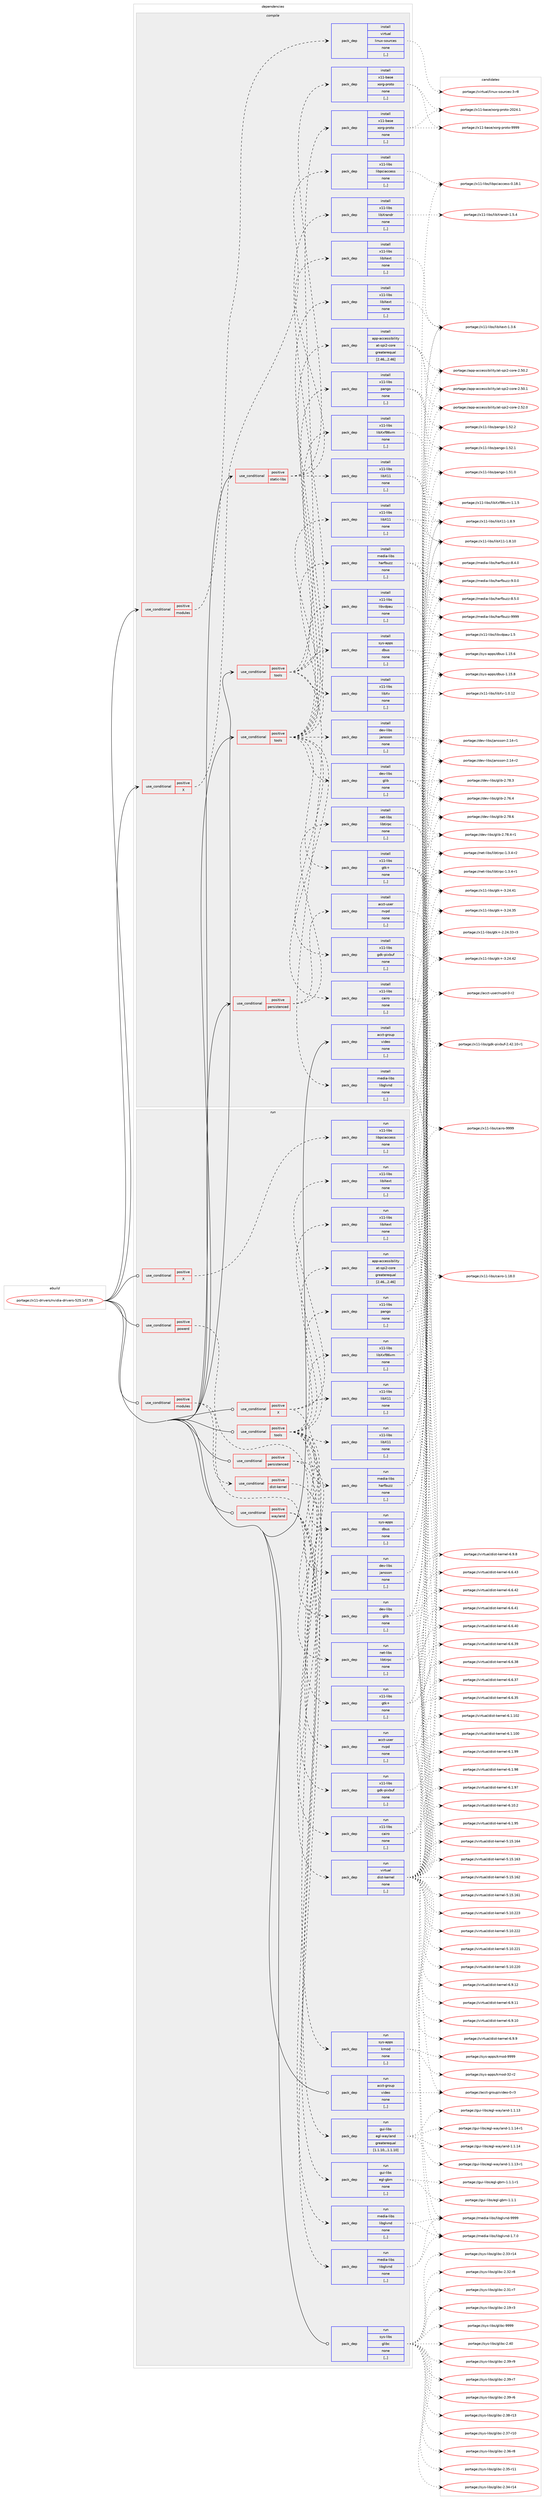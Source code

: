 digraph prolog {

# *************
# Graph options
# *************

newrank=true;
concentrate=true;
compound=true;
graph [rankdir=LR,fontname=Helvetica,fontsize=10,ranksep=1.5];#, ranksep=2.5, nodesep=0.2];
edge  [arrowhead=vee];
node  [fontname=Helvetica,fontsize=10];

# **********
# The ebuild
# **********

subgraph cluster_leftcol {
color=gray;
label=<<i>ebuild</i>>;
id [label="portage://x11-drivers/nvidia-drivers-525.147.05", color=red, width=4, href="../x11-drivers/nvidia-drivers-525.147.05.svg"];
}

# ****************
# The dependencies
# ****************

subgraph cluster_midcol {
color=gray;
label=<<i>dependencies</i>>;
subgraph cluster_compile {
fillcolor="#eeeeee";
style=filled;
label=<<i>compile</i>>;
subgraph cond121540 {
dependency456736 [label=<<TABLE BORDER="0" CELLBORDER="1" CELLSPACING="0" CELLPADDING="4"><TR><TD ROWSPAN="3" CELLPADDING="10">use_conditional</TD></TR><TR><TD>positive</TD></TR><TR><TD>X</TD></TR></TABLE>>, shape=none, color=red];
subgraph pack331814 {
dependency456737 [label=<<TABLE BORDER="0" CELLBORDER="1" CELLSPACING="0" CELLPADDING="4" WIDTH="220"><TR><TD ROWSPAN="6" CELLPADDING="30">pack_dep</TD></TR><TR><TD WIDTH="110">install</TD></TR><TR><TD>x11-libs</TD></TR><TR><TD>libpciaccess</TD></TR><TR><TD>none</TD></TR><TR><TD>[,,]</TD></TR></TABLE>>, shape=none, color=blue];
}
dependency456736:e -> dependency456737:w [weight=20,style="dashed",arrowhead="vee"];
}
id:e -> dependency456736:w [weight=20,style="solid",arrowhead="vee"];
subgraph cond121541 {
dependency456738 [label=<<TABLE BORDER="0" CELLBORDER="1" CELLSPACING="0" CELLPADDING="4"><TR><TD ROWSPAN="3" CELLPADDING="10">use_conditional</TD></TR><TR><TD>positive</TD></TR><TR><TD>modules</TD></TR></TABLE>>, shape=none, color=red];
subgraph pack331815 {
dependency456739 [label=<<TABLE BORDER="0" CELLBORDER="1" CELLSPACING="0" CELLPADDING="4" WIDTH="220"><TR><TD ROWSPAN="6" CELLPADDING="30">pack_dep</TD></TR><TR><TD WIDTH="110">install</TD></TR><TR><TD>virtual</TD></TR><TR><TD>linux-sources</TD></TR><TR><TD>none</TD></TR><TR><TD>[,,]</TD></TR></TABLE>>, shape=none, color=blue];
}
dependency456738:e -> dependency456739:w [weight=20,style="dashed",arrowhead="vee"];
}
id:e -> dependency456738:w [weight=20,style="solid",arrowhead="vee"];
subgraph cond121542 {
dependency456740 [label=<<TABLE BORDER="0" CELLBORDER="1" CELLSPACING="0" CELLPADDING="4"><TR><TD ROWSPAN="3" CELLPADDING="10">use_conditional</TD></TR><TR><TD>positive</TD></TR><TR><TD>persistenced</TD></TR></TABLE>>, shape=none, color=red];
subgraph pack331816 {
dependency456741 [label=<<TABLE BORDER="0" CELLBORDER="1" CELLSPACING="0" CELLPADDING="4" WIDTH="220"><TR><TD ROWSPAN="6" CELLPADDING="30">pack_dep</TD></TR><TR><TD WIDTH="110">install</TD></TR><TR><TD>acct-user</TD></TR><TR><TD>nvpd</TD></TR><TR><TD>none</TD></TR><TR><TD>[,,]</TD></TR></TABLE>>, shape=none, color=blue];
}
dependency456740:e -> dependency456741:w [weight=20,style="dashed",arrowhead="vee"];
subgraph pack331817 {
dependency456742 [label=<<TABLE BORDER="0" CELLBORDER="1" CELLSPACING="0" CELLPADDING="4" WIDTH="220"><TR><TD ROWSPAN="6" CELLPADDING="30">pack_dep</TD></TR><TR><TD WIDTH="110">install</TD></TR><TR><TD>net-libs</TD></TR><TR><TD>libtirpc</TD></TR><TR><TD>none</TD></TR><TR><TD>[,,]</TD></TR></TABLE>>, shape=none, color=blue];
}
dependency456740:e -> dependency456742:w [weight=20,style="dashed",arrowhead="vee"];
}
id:e -> dependency456740:w [weight=20,style="solid",arrowhead="vee"];
subgraph cond121543 {
dependency456743 [label=<<TABLE BORDER="0" CELLBORDER="1" CELLSPACING="0" CELLPADDING="4"><TR><TD ROWSPAN="3" CELLPADDING="10">use_conditional</TD></TR><TR><TD>positive</TD></TR><TR><TD>static-libs</TD></TR></TABLE>>, shape=none, color=red];
subgraph pack331818 {
dependency456744 [label=<<TABLE BORDER="0" CELLBORDER="1" CELLSPACING="0" CELLPADDING="4" WIDTH="220"><TR><TD ROWSPAN="6" CELLPADDING="30">pack_dep</TD></TR><TR><TD WIDTH="110">install</TD></TR><TR><TD>x11-base</TD></TR><TR><TD>xorg-proto</TD></TR><TR><TD>none</TD></TR><TR><TD>[,,]</TD></TR></TABLE>>, shape=none, color=blue];
}
dependency456743:e -> dependency456744:w [weight=20,style="dashed",arrowhead="vee"];
subgraph pack331819 {
dependency456745 [label=<<TABLE BORDER="0" CELLBORDER="1" CELLSPACING="0" CELLPADDING="4" WIDTH="220"><TR><TD ROWSPAN="6" CELLPADDING="30">pack_dep</TD></TR><TR><TD WIDTH="110">install</TD></TR><TR><TD>x11-libs</TD></TR><TR><TD>libX11</TD></TR><TR><TD>none</TD></TR><TR><TD>[,,]</TD></TR></TABLE>>, shape=none, color=blue];
}
dependency456743:e -> dependency456745:w [weight=20,style="dashed",arrowhead="vee"];
subgraph pack331820 {
dependency456746 [label=<<TABLE BORDER="0" CELLBORDER="1" CELLSPACING="0" CELLPADDING="4" WIDTH="220"><TR><TD ROWSPAN="6" CELLPADDING="30">pack_dep</TD></TR><TR><TD WIDTH="110">install</TD></TR><TR><TD>x11-libs</TD></TR><TR><TD>libXext</TD></TR><TR><TD>none</TD></TR><TR><TD>[,,]</TD></TR></TABLE>>, shape=none, color=blue];
}
dependency456743:e -> dependency456746:w [weight=20,style="dashed",arrowhead="vee"];
}
id:e -> dependency456743:w [weight=20,style="solid",arrowhead="vee"];
subgraph cond121544 {
dependency456747 [label=<<TABLE BORDER="0" CELLBORDER="1" CELLSPACING="0" CELLPADDING="4"><TR><TD ROWSPAN="3" CELLPADDING="10">use_conditional</TD></TR><TR><TD>positive</TD></TR><TR><TD>tools</TD></TR></TABLE>>, shape=none, color=red];
subgraph pack331821 {
dependency456748 [label=<<TABLE BORDER="0" CELLBORDER="1" CELLSPACING="0" CELLPADDING="4" WIDTH="220"><TR><TD ROWSPAN="6" CELLPADDING="30">pack_dep</TD></TR><TR><TD WIDTH="110">install</TD></TR><TR><TD>app-accessibility</TD></TR><TR><TD>at-spi2-core</TD></TR><TR><TD>greaterequal</TD></TR><TR><TD>[2.46,,,2.46]</TD></TR></TABLE>>, shape=none, color=blue];
}
dependency456747:e -> dependency456748:w [weight=20,style="dashed",arrowhead="vee"];
subgraph pack331822 {
dependency456749 [label=<<TABLE BORDER="0" CELLBORDER="1" CELLSPACING="0" CELLPADDING="4" WIDTH="220"><TR><TD ROWSPAN="6" CELLPADDING="30">pack_dep</TD></TR><TR><TD WIDTH="110">install</TD></TR><TR><TD>dev-libs</TD></TR><TR><TD>glib</TD></TR><TR><TD>none</TD></TR><TR><TD>[,,]</TD></TR></TABLE>>, shape=none, color=blue];
}
dependency456747:e -> dependency456749:w [weight=20,style="dashed",arrowhead="vee"];
subgraph pack331823 {
dependency456750 [label=<<TABLE BORDER="0" CELLBORDER="1" CELLSPACING="0" CELLPADDING="4" WIDTH="220"><TR><TD ROWSPAN="6" CELLPADDING="30">pack_dep</TD></TR><TR><TD WIDTH="110">install</TD></TR><TR><TD>dev-libs</TD></TR><TR><TD>jansson</TD></TR><TR><TD>none</TD></TR><TR><TD>[,,]</TD></TR></TABLE>>, shape=none, color=blue];
}
dependency456747:e -> dependency456750:w [weight=20,style="dashed",arrowhead="vee"];
subgraph pack331824 {
dependency456751 [label=<<TABLE BORDER="0" CELLBORDER="1" CELLSPACING="0" CELLPADDING="4" WIDTH="220"><TR><TD ROWSPAN="6" CELLPADDING="30">pack_dep</TD></TR><TR><TD WIDTH="110">install</TD></TR><TR><TD>media-libs</TD></TR><TR><TD>harfbuzz</TD></TR><TR><TD>none</TD></TR><TR><TD>[,,]</TD></TR></TABLE>>, shape=none, color=blue];
}
dependency456747:e -> dependency456751:w [weight=20,style="dashed",arrowhead="vee"];
subgraph pack331825 {
dependency456752 [label=<<TABLE BORDER="0" CELLBORDER="1" CELLSPACING="0" CELLPADDING="4" WIDTH="220"><TR><TD ROWSPAN="6" CELLPADDING="30">pack_dep</TD></TR><TR><TD WIDTH="110">install</TD></TR><TR><TD>x11-libs</TD></TR><TR><TD>cairo</TD></TR><TR><TD>none</TD></TR><TR><TD>[,,]</TD></TR></TABLE>>, shape=none, color=blue];
}
dependency456747:e -> dependency456752:w [weight=20,style="dashed",arrowhead="vee"];
subgraph pack331826 {
dependency456753 [label=<<TABLE BORDER="0" CELLBORDER="1" CELLSPACING="0" CELLPADDING="4" WIDTH="220"><TR><TD ROWSPAN="6" CELLPADDING="30">pack_dep</TD></TR><TR><TD WIDTH="110">install</TD></TR><TR><TD>x11-libs</TD></TR><TR><TD>gdk-pixbuf</TD></TR><TR><TD>none</TD></TR><TR><TD>[,,]</TD></TR></TABLE>>, shape=none, color=blue];
}
dependency456747:e -> dependency456753:w [weight=20,style="dashed",arrowhead="vee"];
subgraph pack331827 {
dependency456754 [label=<<TABLE BORDER="0" CELLBORDER="1" CELLSPACING="0" CELLPADDING="4" WIDTH="220"><TR><TD ROWSPAN="6" CELLPADDING="30">pack_dep</TD></TR><TR><TD WIDTH="110">install</TD></TR><TR><TD>x11-libs</TD></TR><TR><TD>gtk+</TD></TR><TR><TD>none</TD></TR><TR><TD>[,,]</TD></TR></TABLE>>, shape=none, color=blue];
}
dependency456747:e -> dependency456754:w [weight=20,style="dashed",arrowhead="vee"];
subgraph pack331828 {
dependency456755 [label=<<TABLE BORDER="0" CELLBORDER="1" CELLSPACING="0" CELLPADDING="4" WIDTH="220"><TR><TD ROWSPAN="6" CELLPADDING="30">pack_dep</TD></TR><TR><TD WIDTH="110">install</TD></TR><TR><TD>x11-libs</TD></TR><TR><TD>libX11</TD></TR><TR><TD>none</TD></TR><TR><TD>[,,]</TD></TR></TABLE>>, shape=none, color=blue];
}
dependency456747:e -> dependency456755:w [weight=20,style="dashed",arrowhead="vee"];
subgraph pack331829 {
dependency456756 [label=<<TABLE BORDER="0" CELLBORDER="1" CELLSPACING="0" CELLPADDING="4" WIDTH="220"><TR><TD ROWSPAN="6" CELLPADDING="30">pack_dep</TD></TR><TR><TD WIDTH="110">install</TD></TR><TR><TD>x11-libs</TD></TR><TR><TD>libXext</TD></TR><TR><TD>none</TD></TR><TR><TD>[,,]</TD></TR></TABLE>>, shape=none, color=blue];
}
dependency456747:e -> dependency456756:w [weight=20,style="dashed",arrowhead="vee"];
subgraph pack331830 {
dependency456757 [label=<<TABLE BORDER="0" CELLBORDER="1" CELLSPACING="0" CELLPADDING="4" WIDTH="220"><TR><TD ROWSPAN="6" CELLPADDING="30">pack_dep</TD></TR><TR><TD WIDTH="110">install</TD></TR><TR><TD>x11-libs</TD></TR><TR><TD>libXxf86vm</TD></TR><TR><TD>none</TD></TR><TR><TD>[,,]</TD></TR></TABLE>>, shape=none, color=blue];
}
dependency456747:e -> dependency456757:w [weight=20,style="dashed",arrowhead="vee"];
subgraph pack331831 {
dependency456758 [label=<<TABLE BORDER="0" CELLBORDER="1" CELLSPACING="0" CELLPADDING="4" WIDTH="220"><TR><TD ROWSPAN="6" CELLPADDING="30">pack_dep</TD></TR><TR><TD WIDTH="110">install</TD></TR><TR><TD>x11-libs</TD></TR><TR><TD>pango</TD></TR><TR><TD>none</TD></TR><TR><TD>[,,]</TD></TR></TABLE>>, shape=none, color=blue];
}
dependency456747:e -> dependency456758:w [weight=20,style="dashed",arrowhead="vee"];
}
id:e -> dependency456747:w [weight=20,style="solid",arrowhead="vee"];
subgraph cond121545 {
dependency456759 [label=<<TABLE BORDER="0" CELLBORDER="1" CELLSPACING="0" CELLPADDING="4"><TR><TD ROWSPAN="3" CELLPADDING="10">use_conditional</TD></TR><TR><TD>positive</TD></TR><TR><TD>tools</TD></TR></TABLE>>, shape=none, color=red];
subgraph pack331832 {
dependency456760 [label=<<TABLE BORDER="0" CELLBORDER="1" CELLSPACING="0" CELLPADDING="4" WIDTH="220"><TR><TD ROWSPAN="6" CELLPADDING="30">pack_dep</TD></TR><TR><TD WIDTH="110">install</TD></TR><TR><TD>media-libs</TD></TR><TR><TD>libglvnd</TD></TR><TR><TD>none</TD></TR><TR><TD>[,,]</TD></TR></TABLE>>, shape=none, color=blue];
}
dependency456759:e -> dependency456760:w [weight=20,style="dashed",arrowhead="vee"];
subgraph pack331833 {
dependency456761 [label=<<TABLE BORDER="0" CELLBORDER="1" CELLSPACING="0" CELLPADDING="4" WIDTH="220"><TR><TD ROWSPAN="6" CELLPADDING="30">pack_dep</TD></TR><TR><TD WIDTH="110">install</TD></TR><TR><TD>sys-apps</TD></TR><TR><TD>dbus</TD></TR><TR><TD>none</TD></TR><TR><TD>[,,]</TD></TR></TABLE>>, shape=none, color=blue];
}
dependency456759:e -> dependency456761:w [weight=20,style="dashed",arrowhead="vee"];
subgraph pack331834 {
dependency456762 [label=<<TABLE BORDER="0" CELLBORDER="1" CELLSPACING="0" CELLPADDING="4" WIDTH="220"><TR><TD ROWSPAN="6" CELLPADDING="30">pack_dep</TD></TR><TR><TD WIDTH="110">install</TD></TR><TR><TD>x11-base</TD></TR><TR><TD>xorg-proto</TD></TR><TR><TD>none</TD></TR><TR><TD>[,,]</TD></TR></TABLE>>, shape=none, color=blue];
}
dependency456759:e -> dependency456762:w [weight=20,style="dashed",arrowhead="vee"];
subgraph pack331835 {
dependency456763 [label=<<TABLE BORDER="0" CELLBORDER="1" CELLSPACING="0" CELLPADDING="4" WIDTH="220"><TR><TD ROWSPAN="6" CELLPADDING="30">pack_dep</TD></TR><TR><TD WIDTH="110">install</TD></TR><TR><TD>x11-libs</TD></TR><TR><TD>libXrandr</TD></TR><TR><TD>none</TD></TR><TR><TD>[,,]</TD></TR></TABLE>>, shape=none, color=blue];
}
dependency456759:e -> dependency456763:w [weight=20,style="dashed",arrowhead="vee"];
subgraph pack331836 {
dependency456764 [label=<<TABLE BORDER="0" CELLBORDER="1" CELLSPACING="0" CELLPADDING="4" WIDTH="220"><TR><TD ROWSPAN="6" CELLPADDING="30">pack_dep</TD></TR><TR><TD WIDTH="110">install</TD></TR><TR><TD>x11-libs</TD></TR><TR><TD>libXv</TD></TR><TR><TD>none</TD></TR><TR><TD>[,,]</TD></TR></TABLE>>, shape=none, color=blue];
}
dependency456759:e -> dependency456764:w [weight=20,style="dashed",arrowhead="vee"];
subgraph pack331837 {
dependency456765 [label=<<TABLE BORDER="0" CELLBORDER="1" CELLSPACING="0" CELLPADDING="4" WIDTH="220"><TR><TD ROWSPAN="6" CELLPADDING="30">pack_dep</TD></TR><TR><TD WIDTH="110">install</TD></TR><TR><TD>x11-libs</TD></TR><TR><TD>libvdpau</TD></TR><TR><TD>none</TD></TR><TR><TD>[,,]</TD></TR></TABLE>>, shape=none, color=blue];
}
dependency456759:e -> dependency456765:w [weight=20,style="dashed",arrowhead="vee"];
}
id:e -> dependency456759:w [weight=20,style="solid",arrowhead="vee"];
subgraph pack331838 {
dependency456766 [label=<<TABLE BORDER="0" CELLBORDER="1" CELLSPACING="0" CELLPADDING="4" WIDTH="220"><TR><TD ROWSPAN="6" CELLPADDING="30">pack_dep</TD></TR><TR><TD WIDTH="110">install</TD></TR><TR><TD>acct-group</TD></TR><TR><TD>video</TD></TR><TR><TD>none</TD></TR><TR><TD>[,,]</TD></TR></TABLE>>, shape=none, color=blue];
}
id:e -> dependency456766:w [weight=20,style="solid",arrowhead="vee"];
}
subgraph cluster_compileandrun {
fillcolor="#eeeeee";
style=filled;
label=<<i>compile and run</i>>;
}
subgraph cluster_run {
fillcolor="#eeeeee";
style=filled;
label=<<i>run</i>>;
subgraph cond121546 {
dependency456767 [label=<<TABLE BORDER="0" CELLBORDER="1" CELLSPACING="0" CELLPADDING="4"><TR><TD ROWSPAN="3" CELLPADDING="10">use_conditional</TD></TR><TR><TD>positive</TD></TR><TR><TD>X</TD></TR></TABLE>>, shape=none, color=red];
subgraph pack331839 {
dependency456768 [label=<<TABLE BORDER="0" CELLBORDER="1" CELLSPACING="0" CELLPADDING="4" WIDTH="220"><TR><TD ROWSPAN="6" CELLPADDING="30">pack_dep</TD></TR><TR><TD WIDTH="110">run</TD></TR><TR><TD>media-libs</TD></TR><TR><TD>libglvnd</TD></TR><TR><TD>none</TD></TR><TR><TD>[,,]</TD></TR></TABLE>>, shape=none, color=blue];
}
dependency456767:e -> dependency456768:w [weight=20,style="dashed",arrowhead="vee"];
subgraph pack331840 {
dependency456769 [label=<<TABLE BORDER="0" CELLBORDER="1" CELLSPACING="0" CELLPADDING="4" WIDTH="220"><TR><TD ROWSPAN="6" CELLPADDING="30">pack_dep</TD></TR><TR><TD WIDTH="110">run</TD></TR><TR><TD>x11-libs</TD></TR><TR><TD>libX11</TD></TR><TR><TD>none</TD></TR><TR><TD>[,,]</TD></TR></TABLE>>, shape=none, color=blue];
}
dependency456767:e -> dependency456769:w [weight=20,style="dashed",arrowhead="vee"];
subgraph pack331841 {
dependency456770 [label=<<TABLE BORDER="0" CELLBORDER="1" CELLSPACING="0" CELLPADDING="4" WIDTH="220"><TR><TD ROWSPAN="6" CELLPADDING="30">pack_dep</TD></TR><TR><TD WIDTH="110">run</TD></TR><TR><TD>x11-libs</TD></TR><TR><TD>libXext</TD></TR><TR><TD>none</TD></TR><TR><TD>[,,]</TD></TR></TABLE>>, shape=none, color=blue];
}
dependency456767:e -> dependency456770:w [weight=20,style="dashed",arrowhead="vee"];
}
id:e -> dependency456767:w [weight=20,style="solid",arrowhead="odot"];
subgraph cond121547 {
dependency456771 [label=<<TABLE BORDER="0" CELLBORDER="1" CELLSPACING="0" CELLPADDING="4"><TR><TD ROWSPAN="3" CELLPADDING="10">use_conditional</TD></TR><TR><TD>positive</TD></TR><TR><TD>X</TD></TR></TABLE>>, shape=none, color=red];
subgraph pack331842 {
dependency456772 [label=<<TABLE BORDER="0" CELLBORDER="1" CELLSPACING="0" CELLPADDING="4" WIDTH="220"><TR><TD ROWSPAN="6" CELLPADDING="30">pack_dep</TD></TR><TR><TD WIDTH="110">run</TD></TR><TR><TD>x11-libs</TD></TR><TR><TD>libpciaccess</TD></TR><TR><TD>none</TD></TR><TR><TD>[,,]</TD></TR></TABLE>>, shape=none, color=blue];
}
dependency456771:e -> dependency456772:w [weight=20,style="dashed",arrowhead="vee"];
}
id:e -> dependency456771:w [weight=20,style="solid",arrowhead="odot"];
subgraph cond121548 {
dependency456773 [label=<<TABLE BORDER="0" CELLBORDER="1" CELLSPACING="0" CELLPADDING="4"><TR><TD ROWSPAN="3" CELLPADDING="10">use_conditional</TD></TR><TR><TD>positive</TD></TR><TR><TD>modules</TD></TR></TABLE>>, shape=none, color=red];
subgraph pack331843 {
dependency456774 [label=<<TABLE BORDER="0" CELLBORDER="1" CELLSPACING="0" CELLPADDING="4" WIDTH="220"><TR><TD ROWSPAN="6" CELLPADDING="30">pack_dep</TD></TR><TR><TD WIDTH="110">run</TD></TR><TR><TD>sys-apps</TD></TR><TR><TD>kmod</TD></TR><TR><TD>none</TD></TR><TR><TD>[,,]</TD></TR></TABLE>>, shape=none, color=blue];
}
dependency456773:e -> dependency456774:w [weight=20,style="dashed",arrowhead="vee"];
subgraph cond121549 {
dependency456775 [label=<<TABLE BORDER="0" CELLBORDER="1" CELLSPACING="0" CELLPADDING="4"><TR><TD ROWSPAN="3" CELLPADDING="10">use_conditional</TD></TR><TR><TD>positive</TD></TR><TR><TD>dist-kernel</TD></TR></TABLE>>, shape=none, color=red];
subgraph pack331844 {
dependency456776 [label=<<TABLE BORDER="0" CELLBORDER="1" CELLSPACING="0" CELLPADDING="4" WIDTH="220"><TR><TD ROWSPAN="6" CELLPADDING="30">pack_dep</TD></TR><TR><TD WIDTH="110">run</TD></TR><TR><TD>virtual</TD></TR><TR><TD>dist-kernel</TD></TR><TR><TD>none</TD></TR><TR><TD>[,,]</TD></TR></TABLE>>, shape=none, color=blue];
}
dependency456775:e -> dependency456776:w [weight=20,style="dashed",arrowhead="vee"];
}
dependency456773:e -> dependency456775:w [weight=20,style="dashed",arrowhead="vee"];
}
id:e -> dependency456773:w [weight=20,style="solid",arrowhead="odot"];
subgraph cond121550 {
dependency456777 [label=<<TABLE BORDER="0" CELLBORDER="1" CELLSPACING="0" CELLPADDING="4"><TR><TD ROWSPAN="3" CELLPADDING="10">use_conditional</TD></TR><TR><TD>positive</TD></TR><TR><TD>persistenced</TD></TR></TABLE>>, shape=none, color=red];
subgraph pack331845 {
dependency456778 [label=<<TABLE BORDER="0" CELLBORDER="1" CELLSPACING="0" CELLPADDING="4" WIDTH="220"><TR><TD ROWSPAN="6" CELLPADDING="30">pack_dep</TD></TR><TR><TD WIDTH="110">run</TD></TR><TR><TD>acct-user</TD></TR><TR><TD>nvpd</TD></TR><TR><TD>none</TD></TR><TR><TD>[,,]</TD></TR></TABLE>>, shape=none, color=blue];
}
dependency456777:e -> dependency456778:w [weight=20,style="dashed",arrowhead="vee"];
subgraph pack331846 {
dependency456779 [label=<<TABLE BORDER="0" CELLBORDER="1" CELLSPACING="0" CELLPADDING="4" WIDTH="220"><TR><TD ROWSPAN="6" CELLPADDING="30">pack_dep</TD></TR><TR><TD WIDTH="110">run</TD></TR><TR><TD>net-libs</TD></TR><TR><TD>libtirpc</TD></TR><TR><TD>none</TD></TR><TR><TD>[,,]</TD></TR></TABLE>>, shape=none, color=blue];
}
dependency456777:e -> dependency456779:w [weight=20,style="dashed",arrowhead="vee"];
}
id:e -> dependency456777:w [weight=20,style="solid",arrowhead="odot"];
subgraph cond121551 {
dependency456780 [label=<<TABLE BORDER="0" CELLBORDER="1" CELLSPACING="0" CELLPADDING="4"><TR><TD ROWSPAN="3" CELLPADDING="10">use_conditional</TD></TR><TR><TD>positive</TD></TR><TR><TD>powerd</TD></TR></TABLE>>, shape=none, color=red];
subgraph pack331847 {
dependency456781 [label=<<TABLE BORDER="0" CELLBORDER="1" CELLSPACING="0" CELLPADDING="4" WIDTH="220"><TR><TD ROWSPAN="6" CELLPADDING="30">pack_dep</TD></TR><TR><TD WIDTH="110">run</TD></TR><TR><TD>sys-apps</TD></TR><TR><TD>dbus</TD></TR><TR><TD>none</TD></TR><TR><TD>[,,]</TD></TR></TABLE>>, shape=none, color=blue];
}
dependency456780:e -> dependency456781:w [weight=20,style="dashed",arrowhead="vee"];
}
id:e -> dependency456780:w [weight=20,style="solid",arrowhead="odot"];
subgraph cond121552 {
dependency456782 [label=<<TABLE BORDER="0" CELLBORDER="1" CELLSPACING="0" CELLPADDING="4"><TR><TD ROWSPAN="3" CELLPADDING="10">use_conditional</TD></TR><TR><TD>positive</TD></TR><TR><TD>tools</TD></TR></TABLE>>, shape=none, color=red];
subgraph pack331848 {
dependency456783 [label=<<TABLE BORDER="0" CELLBORDER="1" CELLSPACING="0" CELLPADDING="4" WIDTH="220"><TR><TD ROWSPAN="6" CELLPADDING="30">pack_dep</TD></TR><TR><TD WIDTH="110">run</TD></TR><TR><TD>app-accessibility</TD></TR><TR><TD>at-spi2-core</TD></TR><TR><TD>greaterequal</TD></TR><TR><TD>[2.46,,,2.46]</TD></TR></TABLE>>, shape=none, color=blue];
}
dependency456782:e -> dependency456783:w [weight=20,style="dashed",arrowhead="vee"];
subgraph pack331849 {
dependency456784 [label=<<TABLE BORDER="0" CELLBORDER="1" CELLSPACING="0" CELLPADDING="4" WIDTH="220"><TR><TD ROWSPAN="6" CELLPADDING="30">pack_dep</TD></TR><TR><TD WIDTH="110">run</TD></TR><TR><TD>dev-libs</TD></TR><TR><TD>glib</TD></TR><TR><TD>none</TD></TR><TR><TD>[,,]</TD></TR></TABLE>>, shape=none, color=blue];
}
dependency456782:e -> dependency456784:w [weight=20,style="dashed",arrowhead="vee"];
subgraph pack331850 {
dependency456785 [label=<<TABLE BORDER="0" CELLBORDER="1" CELLSPACING="0" CELLPADDING="4" WIDTH="220"><TR><TD ROWSPAN="6" CELLPADDING="30">pack_dep</TD></TR><TR><TD WIDTH="110">run</TD></TR><TR><TD>dev-libs</TD></TR><TR><TD>jansson</TD></TR><TR><TD>none</TD></TR><TR><TD>[,,]</TD></TR></TABLE>>, shape=none, color=blue];
}
dependency456782:e -> dependency456785:w [weight=20,style="dashed",arrowhead="vee"];
subgraph pack331851 {
dependency456786 [label=<<TABLE BORDER="0" CELLBORDER="1" CELLSPACING="0" CELLPADDING="4" WIDTH="220"><TR><TD ROWSPAN="6" CELLPADDING="30">pack_dep</TD></TR><TR><TD WIDTH="110">run</TD></TR><TR><TD>media-libs</TD></TR><TR><TD>harfbuzz</TD></TR><TR><TD>none</TD></TR><TR><TD>[,,]</TD></TR></TABLE>>, shape=none, color=blue];
}
dependency456782:e -> dependency456786:w [weight=20,style="dashed",arrowhead="vee"];
subgraph pack331852 {
dependency456787 [label=<<TABLE BORDER="0" CELLBORDER="1" CELLSPACING="0" CELLPADDING="4" WIDTH="220"><TR><TD ROWSPAN="6" CELLPADDING="30">pack_dep</TD></TR><TR><TD WIDTH="110">run</TD></TR><TR><TD>x11-libs</TD></TR><TR><TD>cairo</TD></TR><TR><TD>none</TD></TR><TR><TD>[,,]</TD></TR></TABLE>>, shape=none, color=blue];
}
dependency456782:e -> dependency456787:w [weight=20,style="dashed",arrowhead="vee"];
subgraph pack331853 {
dependency456788 [label=<<TABLE BORDER="0" CELLBORDER="1" CELLSPACING="0" CELLPADDING="4" WIDTH="220"><TR><TD ROWSPAN="6" CELLPADDING="30">pack_dep</TD></TR><TR><TD WIDTH="110">run</TD></TR><TR><TD>x11-libs</TD></TR><TR><TD>gdk-pixbuf</TD></TR><TR><TD>none</TD></TR><TR><TD>[,,]</TD></TR></TABLE>>, shape=none, color=blue];
}
dependency456782:e -> dependency456788:w [weight=20,style="dashed",arrowhead="vee"];
subgraph pack331854 {
dependency456789 [label=<<TABLE BORDER="0" CELLBORDER="1" CELLSPACING="0" CELLPADDING="4" WIDTH="220"><TR><TD ROWSPAN="6" CELLPADDING="30">pack_dep</TD></TR><TR><TD WIDTH="110">run</TD></TR><TR><TD>x11-libs</TD></TR><TR><TD>gtk+</TD></TR><TR><TD>none</TD></TR><TR><TD>[,,]</TD></TR></TABLE>>, shape=none, color=blue];
}
dependency456782:e -> dependency456789:w [weight=20,style="dashed",arrowhead="vee"];
subgraph pack331855 {
dependency456790 [label=<<TABLE BORDER="0" CELLBORDER="1" CELLSPACING="0" CELLPADDING="4" WIDTH="220"><TR><TD ROWSPAN="6" CELLPADDING="30">pack_dep</TD></TR><TR><TD WIDTH="110">run</TD></TR><TR><TD>x11-libs</TD></TR><TR><TD>libX11</TD></TR><TR><TD>none</TD></TR><TR><TD>[,,]</TD></TR></TABLE>>, shape=none, color=blue];
}
dependency456782:e -> dependency456790:w [weight=20,style="dashed",arrowhead="vee"];
subgraph pack331856 {
dependency456791 [label=<<TABLE BORDER="0" CELLBORDER="1" CELLSPACING="0" CELLPADDING="4" WIDTH="220"><TR><TD ROWSPAN="6" CELLPADDING="30">pack_dep</TD></TR><TR><TD WIDTH="110">run</TD></TR><TR><TD>x11-libs</TD></TR><TR><TD>libXext</TD></TR><TR><TD>none</TD></TR><TR><TD>[,,]</TD></TR></TABLE>>, shape=none, color=blue];
}
dependency456782:e -> dependency456791:w [weight=20,style="dashed",arrowhead="vee"];
subgraph pack331857 {
dependency456792 [label=<<TABLE BORDER="0" CELLBORDER="1" CELLSPACING="0" CELLPADDING="4" WIDTH="220"><TR><TD ROWSPAN="6" CELLPADDING="30">pack_dep</TD></TR><TR><TD WIDTH="110">run</TD></TR><TR><TD>x11-libs</TD></TR><TR><TD>libXxf86vm</TD></TR><TR><TD>none</TD></TR><TR><TD>[,,]</TD></TR></TABLE>>, shape=none, color=blue];
}
dependency456782:e -> dependency456792:w [weight=20,style="dashed",arrowhead="vee"];
subgraph pack331858 {
dependency456793 [label=<<TABLE BORDER="0" CELLBORDER="1" CELLSPACING="0" CELLPADDING="4" WIDTH="220"><TR><TD ROWSPAN="6" CELLPADDING="30">pack_dep</TD></TR><TR><TD WIDTH="110">run</TD></TR><TR><TD>x11-libs</TD></TR><TR><TD>pango</TD></TR><TR><TD>none</TD></TR><TR><TD>[,,]</TD></TR></TABLE>>, shape=none, color=blue];
}
dependency456782:e -> dependency456793:w [weight=20,style="dashed",arrowhead="vee"];
}
id:e -> dependency456782:w [weight=20,style="solid",arrowhead="odot"];
subgraph cond121553 {
dependency456794 [label=<<TABLE BORDER="0" CELLBORDER="1" CELLSPACING="0" CELLPADDING="4"><TR><TD ROWSPAN="3" CELLPADDING="10">use_conditional</TD></TR><TR><TD>positive</TD></TR><TR><TD>wayland</TD></TR></TABLE>>, shape=none, color=red];
subgraph pack331859 {
dependency456795 [label=<<TABLE BORDER="0" CELLBORDER="1" CELLSPACING="0" CELLPADDING="4" WIDTH="220"><TR><TD ROWSPAN="6" CELLPADDING="30">pack_dep</TD></TR><TR><TD WIDTH="110">run</TD></TR><TR><TD>gui-libs</TD></TR><TR><TD>egl-gbm</TD></TR><TR><TD>none</TD></TR><TR><TD>[,,]</TD></TR></TABLE>>, shape=none, color=blue];
}
dependency456794:e -> dependency456795:w [weight=20,style="dashed",arrowhead="vee"];
subgraph pack331860 {
dependency456796 [label=<<TABLE BORDER="0" CELLBORDER="1" CELLSPACING="0" CELLPADDING="4" WIDTH="220"><TR><TD ROWSPAN="6" CELLPADDING="30">pack_dep</TD></TR><TR><TD WIDTH="110">run</TD></TR><TR><TD>gui-libs</TD></TR><TR><TD>egl-wayland</TD></TR><TR><TD>greaterequal</TD></TR><TR><TD>[1.1.10,,,1.1.10]</TD></TR></TABLE>>, shape=none, color=blue];
}
dependency456794:e -> dependency456796:w [weight=20,style="dashed",arrowhead="vee"];
subgraph pack331861 {
dependency456797 [label=<<TABLE BORDER="0" CELLBORDER="1" CELLSPACING="0" CELLPADDING="4" WIDTH="220"><TR><TD ROWSPAN="6" CELLPADDING="30">pack_dep</TD></TR><TR><TD WIDTH="110">run</TD></TR><TR><TD>media-libs</TD></TR><TR><TD>libglvnd</TD></TR><TR><TD>none</TD></TR><TR><TD>[,,]</TD></TR></TABLE>>, shape=none, color=blue];
}
dependency456794:e -> dependency456797:w [weight=20,style="dashed",arrowhead="vee"];
}
id:e -> dependency456794:w [weight=20,style="solid",arrowhead="odot"];
subgraph pack331862 {
dependency456798 [label=<<TABLE BORDER="0" CELLBORDER="1" CELLSPACING="0" CELLPADDING="4" WIDTH="220"><TR><TD ROWSPAN="6" CELLPADDING="30">pack_dep</TD></TR><TR><TD WIDTH="110">run</TD></TR><TR><TD>acct-group</TD></TR><TR><TD>video</TD></TR><TR><TD>none</TD></TR><TR><TD>[,,]</TD></TR></TABLE>>, shape=none, color=blue];
}
id:e -> dependency456798:w [weight=20,style="solid",arrowhead="odot"];
subgraph pack331863 {
dependency456799 [label=<<TABLE BORDER="0" CELLBORDER="1" CELLSPACING="0" CELLPADDING="4" WIDTH="220"><TR><TD ROWSPAN="6" CELLPADDING="30">pack_dep</TD></TR><TR><TD WIDTH="110">run</TD></TR><TR><TD>sys-libs</TD></TR><TR><TD>glibc</TD></TR><TR><TD>none</TD></TR><TR><TD>[,,]</TD></TR></TABLE>>, shape=none, color=blue];
}
id:e -> dependency456799:w [weight=20,style="solid",arrowhead="odot"];
}
}

# **************
# The candidates
# **************

subgraph cluster_choices {
rank=same;
color=gray;
label=<<i>candidates</i>>;

subgraph choice331814 {
color=black;
nodesep=1;
choice1204949451081059811547108105981129910597999910111511545484649564649 [label="portage://x11-libs/libpciaccess-0.18.1", color=red, width=4,href="../x11-libs/libpciaccess-0.18.1.svg"];
dependency456737:e -> choice1204949451081059811547108105981129910597999910111511545484649564649:w [style=dotted,weight="100"];
}
subgraph choice331815 {
color=black;
nodesep=1;
choice1181051141161179710847108105110117120451151111171149910111545514511456 [label="portage://virtual/linux-sources-3-r8", color=red, width=4,href="../virtual/linux-sources-3-r8.svg"];
dependency456739:e -> choice1181051141161179710847108105110117120451151111171149910111545514511456:w [style=dotted,weight="100"];
}
subgraph choice331816 {
color=black;
nodesep=1;
choice979999116451171151011144711011811210045484511450 [label="portage://acct-user/nvpd-0-r2", color=red, width=4,href="../acct-user/nvpd-0-r2.svg"];
dependency456741:e -> choice979999116451171151011144711011811210045484511450:w [style=dotted,weight="100"];
}
subgraph choice331817 {
color=black;
nodesep=1;
choice11010111645108105981154710810598116105114112994549465146524511450 [label="portage://net-libs/libtirpc-1.3.4-r2", color=red, width=4,href="../net-libs/libtirpc-1.3.4-r2.svg"];
choice11010111645108105981154710810598116105114112994549465146524511449 [label="portage://net-libs/libtirpc-1.3.4-r1", color=red, width=4,href="../net-libs/libtirpc-1.3.4-r1.svg"];
dependency456742:e -> choice11010111645108105981154710810598116105114112994549465146524511450:w [style=dotted,weight="100"];
dependency456742:e -> choice11010111645108105981154710810598116105114112994549465146524511449:w [style=dotted,weight="100"];
}
subgraph choice331818 {
color=black;
nodesep=1;
choice120494945989711510147120111114103451121141111161114557575757 [label="portage://x11-base/xorg-proto-9999", color=red, width=4,href="../x11-base/xorg-proto-9999.svg"];
choice1204949459897115101471201111141034511211411111611145504850524649 [label="portage://x11-base/xorg-proto-2024.1", color=red, width=4,href="../x11-base/xorg-proto-2024.1.svg"];
dependency456744:e -> choice120494945989711510147120111114103451121141111161114557575757:w [style=dotted,weight="100"];
dependency456744:e -> choice1204949459897115101471201111141034511211411111611145504850524649:w [style=dotted,weight="100"];
}
subgraph choice331819 {
color=black;
nodesep=1;
choice12049494510810598115471081059888494945494656464948 [label="portage://x11-libs/libX11-1.8.10", color=red, width=4,href="../x11-libs/libX11-1.8.10.svg"];
choice120494945108105981154710810598884949454946564657 [label="portage://x11-libs/libX11-1.8.9", color=red, width=4,href="../x11-libs/libX11-1.8.9.svg"];
dependency456745:e -> choice12049494510810598115471081059888494945494656464948:w [style=dotted,weight="100"];
dependency456745:e -> choice120494945108105981154710810598884949454946564657:w [style=dotted,weight="100"];
}
subgraph choice331820 {
color=black;
nodesep=1;
choice12049494510810598115471081059888101120116454946514654 [label="portage://x11-libs/libXext-1.3.6", color=red, width=4,href="../x11-libs/libXext-1.3.6.svg"];
dependency456746:e -> choice12049494510810598115471081059888101120116454946514654:w [style=dotted,weight="100"];
}
subgraph choice331821 {
color=black;
nodesep=1;
choice97112112459799991011151151059810510810511612147971164511511210550459911111410145504653504648 [label="portage://app-accessibility/at-spi2-core-2.52.0", color=red, width=4,href="../app-accessibility/at-spi2-core-2.52.0.svg"];
choice97112112459799991011151151059810510810511612147971164511511210550459911111410145504653484650 [label="portage://app-accessibility/at-spi2-core-2.50.2", color=red, width=4,href="../app-accessibility/at-spi2-core-2.50.2.svg"];
choice97112112459799991011151151059810510810511612147971164511511210550459911111410145504653484649 [label="portage://app-accessibility/at-spi2-core-2.50.1", color=red, width=4,href="../app-accessibility/at-spi2-core-2.50.1.svg"];
dependency456748:e -> choice97112112459799991011151151059810510810511612147971164511511210550459911111410145504653504648:w [style=dotted,weight="100"];
dependency456748:e -> choice97112112459799991011151151059810510810511612147971164511511210550459911111410145504653484650:w [style=dotted,weight="100"];
dependency456748:e -> choice97112112459799991011151151059810510810511612147971164511511210550459911111410145504653484649:w [style=dotted,weight="100"];
}
subgraph choice331822 {
color=black;
nodesep=1;
choice1001011184510810598115471031081059845504655564654 [label="portage://dev-libs/glib-2.78.6", color=red, width=4,href="../dev-libs/glib-2.78.6.svg"];
choice10010111845108105981154710310810598455046555646524511449 [label="portage://dev-libs/glib-2.78.4-r1", color=red, width=4,href="../dev-libs/glib-2.78.4-r1.svg"];
choice1001011184510810598115471031081059845504655564651 [label="portage://dev-libs/glib-2.78.3", color=red, width=4,href="../dev-libs/glib-2.78.3.svg"];
choice1001011184510810598115471031081059845504655544652 [label="portage://dev-libs/glib-2.76.4", color=red, width=4,href="../dev-libs/glib-2.76.4.svg"];
dependency456749:e -> choice1001011184510810598115471031081059845504655564654:w [style=dotted,weight="100"];
dependency456749:e -> choice10010111845108105981154710310810598455046555646524511449:w [style=dotted,weight="100"];
dependency456749:e -> choice1001011184510810598115471031081059845504655564651:w [style=dotted,weight="100"];
dependency456749:e -> choice1001011184510810598115471031081059845504655544652:w [style=dotted,weight="100"];
}
subgraph choice331823 {
color=black;
nodesep=1;
choice1001011184510810598115471069711011511511111045504649524511450 [label="portage://dev-libs/jansson-2.14-r2", color=red, width=4,href="../dev-libs/jansson-2.14-r2.svg"];
choice1001011184510810598115471069711011511511111045504649524511449 [label="portage://dev-libs/jansson-2.14-r1", color=red, width=4,href="../dev-libs/jansson-2.14-r1.svg"];
dependency456750:e -> choice1001011184510810598115471069711011511511111045504649524511450:w [style=dotted,weight="100"];
dependency456750:e -> choice1001011184510810598115471069711011511511111045504649524511449:w [style=dotted,weight="100"];
}
subgraph choice331824 {
color=black;
nodesep=1;
choice1091011001059745108105981154710497114102981171221224557575757 [label="portage://media-libs/harfbuzz-9999", color=red, width=4,href="../media-libs/harfbuzz-9999.svg"];
choice109101100105974510810598115471049711410298117122122455746484648 [label="portage://media-libs/harfbuzz-9.0.0", color=red, width=4,href="../media-libs/harfbuzz-9.0.0.svg"];
choice109101100105974510810598115471049711410298117122122455646534648 [label="portage://media-libs/harfbuzz-8.5.0", color=red, width=4,href="../media-libs/harfbuzz-8.5.0.svg"];
choice109101100105974510810598115471049711410298117122122455646524648 [label="portage://media-libs/harfbuzz-8.4.0", color=red, width=4,href="../media-libs/harfbuzz-8.4.0.svg"];
dependency456751:e -> choice1091011001059745108105981154710497114102981171221224557575757:w [style=dotted,weight="100"];
dependency456751:e -> choice109101100105974510810598115471049711410298117122122455746484648:w [style=dotted,weight="100"];
dependency456751:e -> choice109101100105974510810598115471049711410298117122122455646534648:w [style=dotted,weight="100"];
dependency456751:e -> choice109101100105974510810598115471049711410298117122122455646524648:w [style=dotted,weight="100"];
}
subgraph choice331825 {
color=black;
nodesep=1;
choice120494945108105981154799971051141114557575757 [label="portage://x11-libs/cairo-9999", color=red, width=4,href="../x11-libs/cairo-9999.svg"];
choice1204949451081059811547999710511411145494649564648 [label="portage://x11-libs/cairo-1.18.0", color=red, width=4,href="../x11-libs/cairo-1.18.0.svg"];
dependency456752:e -> choice120494945108105981154799971051141114557575757:w [style=dotted,weight="100"];
dependency456752:e -> choice1204949451081059811547999710511411145494649564648:w [style=dotted,weight="100"];
}
subgraph choice331826 {
color=black;
nodesep=1;
choice1204949451081059811547103100107451121051209811710245504652504649484511449 [label="portage://x11-libs/gdk-pixbuf-2.42.10-r1", color=red, width=4,href="../x11-libs/gdk-pixbuf-2.42.10-r1.svg"];
dependency456753:e -> choice1204949451081059811547103100107451121051209811710245504652504649484511449:w [style=dotted,weight="100"];
}
subgraph choice331827 {
color=black;
nodesep=1;
choice1204949451081059811547103116107434551465052465250 [label="portage://x11-libs/gtk+-3.24.42", color=red, width=4,href="../x11-libs/gtk+-3.24.42.svg"];
choice1204949451081059811547103116107434551465052465249 [label="portage://x11-libs/gtk+-3.24.41", color=red, width=4,href="../x11-libs/gtk+-3.24.41.svg"];
choice1204949451081059811547103116107434551465052465153 [label="portage://x11-libs/gtk+-3.24.35", color=red, width=4,href="../x11-libs/gtk+-3.24.35.svg"];
choice12049494510810598115471031161074345504650524651514511451 [label="portage://x11-libs/gtk+-2.24.33-r3", color=red, width=4,href="../x11-libs/gtk+-2.24.33-r3.svg"];
dependency456754:e -> choice1204949451081059811547103116107434551465052465250:w [style=dotted,weight="100"];
dependency456754:e -> choice1204949451081059811547103116107434551465052465249:w [style=dotted,weight="100"];
dependency456754:e -> choice1204949451081059811547103116107434551465052465153:w [style=dotted,weight="100"];
dependency456754:e -> choice12049494510810598115471031161074345504650524651514511451:w [style=dotted,weight="100"];
}
subgraph choice331828 {
color=black;
nodesep=1;
choice12049494510810598115471081059888494945494656464948 [label="portage://x11-libs/libX11-1.8.10", color=red, width=4,href="../x11-libs/libX11-1.8.10.svg"];
choice120494945108105981154710810598884949454946564657 [label="portage://x11-libs/libX11-1.8.9", color=red, width=4,href="../x11-libs/libX11-1.8.9.svg"];
dependency456755:e -> choice12049494510810598115471081059888494945494656464948:w [style=dotted,weight="100"];
dependency456755:e -> choice120494945108105981154710810598884949454946564657:w [style=dotted,weight="100"];
}
subgraph choice331829 {
color=black;
nodesep=1;
choice12049494510810598115471081059888101120116454946514654 [label="portage://x11-libs/libXext-1.3.6", color=red, width=4,href="../x11-libs/libXext-1.3.6.svg"];
dependency456756:e -> choice12049494510810598115471081059888101120116454946514654:w [style=dotted,weight="100"];
}
subgraph choice331830 {
color=black;
nodesep=1;
choice120494945108105981154710810598881201025654118109454946494653 [label="portage://x11-libs/libXxf86vm-1.1.5", color=red, width=4,href="../x11-libs/libXxf86vm-1.1.5.svg"];
dependency456757:e -> choice120494945108105981154710810598881201025654118109454946494653:w [style=dotted,weight="100"];
}
subgraph choice331831 {
color=black;
nodesep=1;
choice12049494510810598115471129711010311145494653504650 [label="portage://x11-libs/pango-1.52.2", color=red, width=4,href="../x11-libs/pango-1.52.2.svg"];
choice12049494510810598115471129711010311145494653504649 [label="portage://x11-libs/pango-1.52.1", color=red, width=4,href="../x11-libs/pango-1.52.1.svg"];
choice12049494510810598115471129711010311145494653494648 [label="portage://x11-libs/pango-1.51.0", color=red, width=4,href="../x11-libs/pango-1.51.0.svg"];
dependency456758:e -> choice12049494510810598115471129711010311145494653504650:w [style=dotted,weight="100"];
dependency456758:e -> choice12049494510810598115471129711010311145494653504649:w [style=dotted,weight="100"];
dependency456758:e -> choice12049494510810598115471129711010311145494653494648:w [style=dotted,weight="100"];
}
subgraph choice331832 {
color=black;
nodesep=1;
choice10910110010597451081059811547108105981031081181101004557575757 [label="portage://media-libs/libglvnd-9999", color=red, width=4,href="../media-libs/libglvnd-9999.svg"];
choice1091011001059745108105981154710810598103108118110100454946554648 [label="portage://media-libs/libglvnd-1.7.0", color=red, width=4,href="../media-libs/libglvnd-1.7.0.svg"];
dependency456760:e -> choice10910110010597451081059811547108105981031081181101004557575757:w [style=dotted,weight="100"];
dependency456760:e -> choice1091011001059745108105981154710810598103108118110100454946554648:w [style=dotted,weight="100"];
}
subgraph choice331833 {
color=black;
nodesep=1;
choice1151211154597112112115471009811711545494649534656 [label="portage://sys-apps/dbus-1.15.8", color=red, width=4,href="../sys-apps/dbus-1.15.8.svg"];
choice1151211154597112112115471009811711545494649534654 [label="portage://sys-apps/dbus-1.15.6", color=red, width=4,href="../sys-apps/dbus-1.15.6.svg"];
dependency456761:e -> choice1151211154597112112115471009811711545494649534656:w [style=dotted,weight="100"];
dependency456761:e -> choice1151211154597112112115471009811711545494649534654:w [style=dotted,weight="100"];
}
subgraph choice331834 {
color=black;
nodesep=1;
choice120494945989711510147120111114103451121141111161114557575757 [label="portage://x11-base/xorg-proto-9999", color=red, width=4,href="../x11-base/xorg-proto-9999.svg"];
choice1204949459897115101471201111141034511211411111611145504850524649 [label="portage://x11-base/xorg-proto-2024.1", color=red, width=4,href="../x11-base/xorg-proto-2024.1.svg"];
dependency456762:e -> choice120494945989711510147120111114103451121141111161114557575757:w [style=dotted,weight="100"];
dependency456762:e -> choice1204949459897115101471201111141034511211411111611145504850524649:w [style=dotted,weight="100"];
}
subgraph choice331835 {
color=black;
nodesep=1;
choice1204949451081059811547108105988811497110100114454946534652 [label="portage://x11-libs/libXrandr-1.5.4", color=red, width=4,href="../x11-libs/libXrandr-1.5.4.svg"];
dependency456763:e -> choice1204949451081059811547108105988811497110100114454946534652:w [style=dotted,weight="100"];
}
subgraph choice331836 {
color=black;
nodesep=1;
choice1204949451081059811547108105988811845494648464950 [label="portage://x11-libs/libXv-1.0.12", color=red, width=4,href="../x11-libs/libXv-1.0.12.svg"];
dependency456764:e -> choice1204949451081059811547108105988811845494648464950:w [style=dotted,weight="100"];
}
subgraph choice331837 {
color=black;
nodesep=1;
choice1204949451081059811547108105981181001129711745494653 [label="portage://x11-libs/libvdpau-1.5", color=red, width=4,href="../x11-libs/libvdpau-1.5.svg"];
dependency456765:e -> choice1204949451081059811547108105981181001129711745494653:w [style=dotted,weight="100"];
}
subgraph choice331838 {
color=black;
nodesep=1;
choice979999116451031141111171124711810510010111145484511451 [label="portage://acct-group/video-0-r3", color=red, width=4,href="../acct-group/video-0-r3.svg"];
dependency456766:e -> choice979999116451031141111171124711810510010111145484511451:w [style=dotted,weight="100"];
}
subgraph choice331839 {
color=black;
nodesep=1;
choice10910110010597451081059811547108105981031081181101004557575757 [label="portage://media-libs/libglvnd-9999", color=red, width=4,href="../media-libs/libglvnd-9999.svg"];
choice1091011001059745108105981154710810598103108118110100454946554648 [label="portage://media-libs/libglvnd-1.7.0", color=red, width=4,href="../media-libs/libglvnd-1.7.0.svg"];
dependency456768:e -> choice10910110010597451081059811547108105981031081181101004557575757:w [style=dotted,weight="100"];
dependency456768:e -> choice1091011001059745108105981154710810598103108118110100454946554648:w [style=dotted,weight="100"];
}
subgraph choice331840 {
color=black;
nodesep=1;
choice12049494510810598115471081059888494945494656464948 [label="portage://x11-libs/libX11-1.8.10", color=red, width=4,href="../x11-libs/libX11-1.8.10.svg"];
choice120494945108105981154710810598884949454946564657 [label="portage://x11-libs/libX11-1.8.9", color=red, width=4,href="../x11-libs/libX11-1.8.9.svg"];
dependency456769:e -> choice12049494510810598115471081059888494945494656464948:w [style=dotted,weight="100"];
dependency456769:e -> choice120494945108105981154710810598884949454946564657:w [style=dotted,weight="100"];
}
subgraph choice331841 {
color=black;
nodesep=1;
choice12049494510810598115471081059888101120116454946514654 [label="portage://x11-libs/libXext-1.3.6", color=red, width=4,href="../x11-libs/libXext-1.3.6.svg"];
dependency456770:e -> choice12049494510810598115471081059888101120116454946514654:w [style=dotted,weight="100"];
}
subgraph choice331842 {
color=black;
nodesep=1;
choice1204949451081059811547108105981129910597999910111511545484649564649 [label="portage://x11-libs/libpciaccess-0.18.1", color=red, width=4,href="../x11-libs/libpciaccess-0.18.1.svg"];
dependency456772:e -> choice1204949451081059811547108105981129910597999910111511545484649564649:w [style=dotted,weight="100"];
}
subgraph choice331843 {
color=black;
nodesep=1;
choice1151211154597112112115471071091111004557575757 [label="portage://sys-apps/kmod-9999", color=red, width=4,href="../sys-apps/kmod-9999.svg"];
choice1151211154597112112115471071091111004551504511450 [label="portage://sys-apps/kmod-32-r2", color=red, width=4,href="../sys-apps/kmod-32-r2.svg"];
dependency456774:e -> choice1151211154597112112115471071091111004557575757:w [style=dotted,weight="100"];
dependency456774:e -> choice1151211154597112112115471071091111004551504511450:w [style=dotted,weight="100"];
}
subgraph choice331844 {
color=black;
nodesep=1;
choice11810511411611797108471001051151164510710111411010110845544649484650 [label="portage://virtual/dist-kernel-6.10.2", color=red, width=4,href="../virtual/dist-kernel-6.10.2.svg"];
choice11810511411611797108471001051151164510710111411010110845544657464950 [label="portage://virtual/dist-kernel-6.9.12", color=red, width=4,href="../virtual/dist-kernel-6.9.12.svg"];
choice11810511411611797108471001051151164510710111411010110845544657464949 [label="portage://virtual/dist-kernel-6.9.11", color=red, width=4,href="../virtual/dist-kernel-6.9.11.svg"];
choice11810511411611797108471001051151164510710111411010110845544657464948 [label="portage://virtual/dist-kernel-6.9.10", color=red, width=4,href="../virtual/dist-kernel-6.9.10.svg"];
choice118105114116117971084710010511511645107101114110101108455446574657 [label="portage://virtual/dist-kernel-6.9.9", color=red, width=4,href="../virtual/dist-kernel-6.9.9.svg"];
choice118105114116117971084710010511511645107101114110101108455446574656 [label="portage://virtual/dist-kernel-6.9.8", color=red, width=4,href="../virtual/dist-kernel-6.9.8.svg"];
choice11810511411611797108471001051151164510710111411010110845544654465251 [label="portage://virtual/dist-kernel-6.6.43", color=red, width=4,href="../virtual/dist-kernel-6.6.43.svg"];
choice11810511411611797108471001051151164510710111411010110845544654465250 [label="portage://virtual/dist-kernel-6.6.42", color=red, width=4,href="../virtual/dist-kernel-6.6.42.svg"];
choice11810511411611797108471001051151164510710111411010110845544654465249 [label="portage://virtual/dist-kernel-6.6.41", color=red, width=4,href="../virtual/dist-kernel-6.6.41.svg"];
choice11810511411611797108471001051151164510710111411010110845544654465248 [label="portage://virtual/dist-kernel-6.6.40", color=red, width=4,href="../virtual/dist-kernel-6.6.40.svg"];
choice11810511411611797108471001051151164510710111411010110845544654465157 [label="portage://virtual/dist-kernel-6.6.39", color=red, width=4,href="../virtual/dist-kernel-6.6.39.svg"];
choice11810511411611797108471001051151164510710111411010110845544654465156 [label="portage://virtual/dist-kernel-6.6.38", color=red, width=4,href="../virtual/dist-kernel-6.6.38.svg"];
choice11810511411611797108471001051151164510710111411010110845544654465155 [label="portage://virtual/dist-kernel-6.6.37", color=red, width=4,href="../virtual/dist-kernel-6.6.37.svg"];
choice11810511411611797108471001051151164510710111411010110845544654465153 [label="portage://virtual/dist-kernel-6.6.35", color=red, width=4,href="../virtual/dist-kernel-6.6.35.svg"];
choice1181051141161179710847100105115116451071011141101011084554464946494850 [label="portage://virtual/dist-kernel-6.1.102", color=red, width=4,href="../virtual/dist-kernel-6.1.102.svg"];
choice1181051141161179710847100105115116451071011141101011084554464946494848 [label="portage://virtual/dist-kernel-6.1.100", color=red, width=4,href="../virtual/dist-kernel-6.1.100.svg"];
choice11810511411611797108471001051151164510710111411010110845544649465757 [label="portage://virtual/dist-kernel-6.1.99", color=red, width=4,href="../virtual/dist-kernel-6.1.99.svg"];
choice11810511411611797108471001051151164510710111411010110845544649465756 [label="portage://virtual/dist-kernel-6.1.98", color=red, width=4,href="../virtual/dist-kernel-6.1.98.svg"];
choice11810511411611797108471001051151164510710111411010110845544649465755 [label="portage://virtual/dist-kernel-6.1.97", color=red, width=4,href="../virtual/dist-kernel-6.1.97.svg"];
choice11810511411611797108471001051151164510710111411010110845544649465753 [label="portage://virtual/dist-kernel-6.1.95", color=red, width=4,href="../virtual/dist-kernel-6.1.95.svg"];
choice118105114116117971084710010511511645107101114110101108455346495346495452 [label="portage://virtual/dist-kernel-5.15.164", color=red, width=4,href="../virtual/dist-kernel-5.15.164.svg"];
choice118105114116117971084710010511511645107101114110101108455346495346495451 [label="portage://virtual/dist-kernel-5.15.163", color=red, width=4,href="../virtual/dist-kernel-5.15.163.svg"];
choice118105114116117971084710010511511645107101114110101108455346495346495450 [label="portage://virtual/dist-kernel-5.15.162", color=red, width=4,href="../virtual/dist-kernel-5.15.162.svg"];
choice118105114116117971084710010511511645107101114110101108455346495346495449 [label="portage://virtual/dist-kernel-5.15.161", color=red, width=4,href="../virtual/dist-kernel-5.15.161.svg"];
choice118105114116117971084710010511511645107101114110101108455346494846505051 [label="portage://virtual/dist-kernel-5.10.223", color=red, width=4,href="../virtual/dist-kernel-5.10.223.svg"];
choice118105114116117971084710010511511645107101114110101108455346494846505050 [label="portage://virtual/dist-kernel-5.10.222", color=red, width=4,href="../virtual/dist-kernel-5.10.222.svg"];
choice118105114116117971084710010511511645107101114110101108455346494846505049 [label="portage://virtual/dist-kernel-5.10.221", color=red, width=4,href="../virtual/dist-kernel-5.10.221.svg"];
choice118105114116117971084710010511511645107101114110101108455346494846505048 [label="portage://virtual/dist-kernel-5.10.220", color=red, width=4,href="../virtual/dist-kernel-5.10.220.svg"];
dependency456776:e -> choice11810511411611797108471001051151164510710111411010110845544649484650:w [style=dotted,weight="100"];
dependency456776:e -> choice11810511411611797108471001051151164510710111411010110845544657464950:w [style=dotted,weight="100"];
dependency456776:e -> choice11810511411611797108471001051151164510710111411010110845544657464949:w [style=dotted,weight="100"];
dependency456776:e -> choice11810511411611797108471001051151164510710111411010110845544657464948:w [style=dotted,weight="100"];
dependency456776:e -> choice118105114116117971084710010511511645107101114110101108455446574657:w [style=dotted,weight="100"];
dependency456776:e -> choice118105114116117971084710010511511645107101114110101108455446574656:w [style=dotted,weight="100"];
dependency456776:e -> choice11810511411611797108471001051151164510710111411010110845544654465251:w [style=dotted,weight="100"];
dependency456776:e -> choice11810511411611797108471001051151164510710111411010110845544654465250:w [style=dotted,weight="100"];
dependency456776:e -> choice11810511411611797108471001051151164510710111411010110845544654465249:w [style=dotted,weight="100"];
dependency456776:e -> choice11810511411611797108471001051151164510710111411010110845544654465248:w [style=dotted,weight="100"];
dependency456776:e -> choice11810511411611797108471001051151164510710111411010110845544654465157:w [style=dotted,weight="100"];
dependency456776:e -> choice11810511411611797108471001051151164510710111411010110845544654465156:w [style=dotted,weight="100"];
dependency456776:e -> choice11810511411611797108471001051151164510710111411010110845544654465155:w [style=dotted,weight="100"];
dependency456776:e -> choice11810511411611797108471001051151164510710111411010110845544654465153:w [style=dotted,weight="100"];
dependency456776:e -> choice1181051141161179710847100105115116451071011141101011084554464946494850:w [style=dotted,weight="100"];
dependency456776:e -> choice1181051141161179710847100105115116451071011141101011084554464946494848:w [style=dotted,weight="100"];
dependency456776:e -> choice11810511411611797108471001051151164510710111411010110845544649465757:w [style=dotted,weight="100"];
dependency456776:e -> choice11810511411611797108471001051151164510710111411010110845544649465756:w [style=dotted,weight="100"];
dependency456776:e -> choice11810511411611797108471001051151164510710111411010110845544649465755:w [style=dotted,weight="100"];
dependency456776:e -> choice11810511411611797108471001051151164510710111411010110845544649465753:w [style=dotted,weight="100"];
dependency456776:e -> choice118105114116117971084710010511511645107101114110101108455346495346495452:w [style=dotted,weight="100"];
dependency456776:e -> choice118105114116117971084710010511511645107101114110101108455346495346495451:w [style=dotted,weight="100"];
dependency456776:e -> choice118105114116117971084710010511511645107101114110101108455346495346495450:w [style=dotted,weight="100"];
dependency456776:e -> choice118105114116117971084710010511511645107101114110101108455346495346495449:w [style=dotted,weight="100"];
dependency456776:e -> choice118105114116117971084710010511511645107101114110101108455346494846505051:w [style=dotted,weight="100"];
dependency456776:e -> choice118105114116117971084710010511511645107101114110101108455346494846505050:w [style=dotted,weight="100"];
dependency456776:e -> choice118105114116117971084710010511511645107101114110101108455346494846505049:w [style=dotted,weight="100"];
dependency456776:e -> choice118105114116117971084710010511511645107101114110101108455346494846505048:w [style=dotted,weight="100"];
}
subgraph choice331845 {
color=black;
nodesep=1;
choice979999116451171151011144711011811210045484511450 [label="portage://acct-user/nvpd-0-r2", color=red, width=4,href="../acct-user/nvpd-0-r2.svg"];
dependency456778:e -> choice979999116451171151011144711011811210045484511450:w [style=dotted,weight="100"];
}
subgraph choice331846 {
color=black;
nodesep=1;
choice11010111645108105981154710810598116105114112994549465146524511450 [label="portage://net-libs/libtirpc-1.3.4-r2", color=red, width=4,href="../net-libs/libtirpc-1.3.4-r2.svg"];
choice11010111645108105981154710810598116105114112994549465146524511449 [label="portage://net-libs/libtirpc-1.3.4-r1", color=red, width=4,href="../net-libs/libtirpc-1.3.4-r1.svg"];
dependency456779:e -> choice11010111645108105981154710810598116105114112994549465146524511450:w [style=dotted,weight="100"];
dependency456779:e -> choice11010111645108105981154710810598116105114112994549465146524511449:w [style=dotted,weight="100"];
}
subgraph choice331847 {
color=black;
nodesep=1;
choice1151211154597112112115471009811711545494649534656 [label="portage://sys-apps/dbus-1.15.8", color=red, width=4,href="../sys-apps/dbus-1.15.8.svg"];
choice1151211154597112112115471009811711545494649534654 [label="portage://sys-apps/dbus-1.15.6", color=red, width=4,href="../sys-apps/dbus-1.15.6.svg"];
dependency456781:e -> choice1151211154597112112115471009811711545494649534656:w [style=dotted,weight="100"];
dependency456781:e -> choice1151211154597112112115471009811711545494649534654:w [style=dotted,weight="100"];
}
subgraph choice331848 {
color=black;
nodesep=1;
choice97112112459799991011151151059810510810511612147971164511511210550459911111410145504653504648 [label="portage://app-accessibility/at-spi2-core-2.52.0", color=red, width=4,href="../app-accessibility/at-spi2-core-2.52.0.svg"];
choice97112112459799991011151151059810510810511612147971164511511210550459911111410145504653484650 [label="portage://app-accessibility/at-spi2-core-2.50.2", color=red, width=4,href="../app-accessibility/at-spi2-core-2.50.2.svg"];
choice97112112459799991011151151059810510810511612147971164511511210550459911111410145504653484649 [label="portage://app-accessibility/at-spi2-core-2.50.1", color=red, width=4,href="../app-accessibility/at-spi2-core-2.50.1.svg"];
dependency456783:e -> choice97112112459799991011151151059810510810511612147971164511511210550459911111410145504653504648:w [style=dotted,weight="100"];
dependency456783:e -> choice97112112459799991011151151059810510810511612147971164511511210550459911111410145504653484650:w [style=dotted,weight="100"];
dependency456783:e -> choice97112112459799991011151151059810510810511612147971164511511210550459911111410145504653484649:w [style=dotted,weight="100"];
}
subgraph choice331849 {
color=black;
nodesep=1;
choice1001011184510810598115471031081059845504655564654 [label="portage://dev-libs/glib-2.78.6", color=red, width=4,href="../dev-libs/glib-2.78.6.svg"];
choice10010111845108105981154710310810598455046555646524511449 [label="portage://dev-libs/glib-2.78.4-r1", color=red, width=4,href="../dev-libs/glib-2.78.4-r1.svg"];
choice1001011184510810598115471031081059845504655564651 [label="portage://dev-libs/glib-2.78.3", color=red, width=4,href="../dev-libs/glib-2.78.3.svg"];
choice1001011184510810598115471031081059845504655544652 [label="portage://dev-libs/glib-2.76.4", color=red, width=4,href="../dev-libs/glib-2.76.4.svg"];
dependency456784:e -> choice1001011184510810598115471031081059845504655564654:w [style=dotted,weight="100"];
dependency456784:e -> choice10010111845108105981154710310810598455046555646524511449:w [style=dotted,weight="100"];
dependency456784:e -> choice1001011184510810598115471031081059845504655564651:w [style=dotted,weight="100"];
dependency456784:e -> choice1001011184510810598115471031081059845504655544652:w [style=dotted,weight="100"];
}
subgraph choice331850 {
color=black;
nodesep=1;
choice1001011184510810598115471069711011511511111045504649524511450 [label="portage://dev-libs/jansson-2.14-r2", color=red, width=4,href="../dev-libs/jansson-2.14-r2.svg"];
choice1001011184510810598115471069711011511511111045504649524511449 [label="portage://dev-libs/jansson-2.14-r1", color=red, width=4,href="../dev-libs/jansson-2.14-r1.svg"];
dependency456785:e -> choice1001011184510810598115471069711011511511111045504649524511450:w [style=dotted,weight="100"];
dependency456785:e -> choice1001011184510810598115471069711011511511111045504649524511449:w [style=dotted,weight="100"];
}
subgraph choice331851 {
color=black;
nodesep=1;
choice1091011001059745108105981154710497114102981171221224557575757 [label="portage://media-libs/harfbuzz-9999", color=red, width=4,href="../media-libs/harfbuzz-9999.svg"];
choice109101100105974510810598115471049711410298117122122455746484648 [label="portage://media-libs/harfbuzz-9.0.0", color=red, width=4,href="../media-libs/harfbuzz-9.0.0.svg"];
choice109101100105974510810598115471049711410298117122122455646534648 [label="portage://media-libs/harfbuzz-8.5.0", color=red, width=4,href="../media-libs/harfbuzz-8.5.0.svg"];
choice109101100105974510810598115471049711410298117122122455646524648 [label="portage://media-libs/harfbuzz-8.4.0", color=red, width=4,href="../media-libs/harfbuzz-8.4.0.svg"];
dependency456786:e -> choice1091011001059745108105981154710497114102981171221224557575757:w [style=dotted,weight="100"];
dependency456786:e -> choice109101100105974510810598115471049711410298117122122455746484648:w [style=dotted,weight="100"];
dependency456786:e -> choice109101100105974510810598115471049711410298117122122455646534648:w [style=dotted,weight="100"];
dependency456786:e -> choice109101100105974510810598115471049711410298117122122455646524648:w [style=dotted,weight="100"];
}
subgraph choice331852 {
color=black;
nodesep=1;
choice120494945108105981154799971051141114557575757 [label="portage://x11-libs/cairo-9999", color=red, width=4,href="../x11-libs/cairo-9999.svg"];
choice1204949451081059811547999710511411145494649564648 [label="portage://x11-libs/cairo-1.18.0", color=red, width=4,href="../x11-libs/cairo-1.18.0.svg"];
dependency456787:e -> choice120494945108105981154799971051141114557575757:w [style=dotted,weight="100"];
dependency456787:e -> choice1204949451081059811547999710511411145494649564648:w [style=dotted,weight="100"];
}
subgraph choice331853 {
color=black;
nodesep=1;
choice1204949451081059811547103100107451121051209811710245504652504649484511449 [label="portage://x11-libs/gdk-pixbuf-2.42.10-r1", color=red, width=4,href="../x11-libs/gdk-pixbuf-2.42.10-r1.svg"];
dependency456788:e -> choice1204949451081059811547103100107451121051209811710245504652504649484511449:w [style=dotted,weight="100"];
}
subgraph choice331854 {
color=black;
nodesep=1;
choice1204949451081059811547103116107434551465052465250 [label="portage://x11-libs/gtk+-3.24.42", color=red, width=4,href="../x11-libs/gtk+-3.24.42.svg"];
choice1204949451081059811547103116107434551465052465249 [label="portage://x11-libs/gtk+-3.24.41", color=red, width=4,href="../x11-libs/gtk+-3.24.41.svg"];
choice1204949451081059811547103116107434551465052465153 [label="portage://x11-libs/gtk+-3.24.35", color=red, width=4,href="../x11-libs/gtk+-3.24.35.svg"];
choice12049494510810598115471031161074345504650524651514511451 [label="portage://x11-libs/gtk+-2.24.33-r3", color=red, width=4,href="../x11-libs/gtk+-2.24.33-r3.svg"];
dependency456789:e -> choice1204949451081059811547103116107434551465052465250:w [style=dotted,weight="100"];
dependency456789:e -> choice1204949451081059811547103116107434551465052465249:w [style=dotted,weight="100"];
dependency456789:e -> choice1204949451081059811547103116107434551465052465153:w [style=dotted,weight="100"];
dependency456789:e -> choice12049494510810598115471031161074345504650524651514511451:w [style=dotted,weight="100"];
}
subgraph choice331855 {
color=black;
nodesep=1;
choice12049494510810598115471081059888494945494656464948 [label="portage://x11-libs/libX11-1.8.10", color=red, width=4,href="../x11-libs/libX11-1.8.10.svg"];
choice120494945108105981154710810598884949454946564657 [label="portage://x11-libs/libX11-1.8.9", color=red, width=4,href="../x11-libs/libX11-1.8.9.svg"];
dependency456790:e -> choice12049494510810598115471081059888494945494656464948:w [style=dotted,weight="100"];
dependency456790:e -> choice120494945108105981154710810598884949454946564657:w [style=dotted,weight="100"];
}
subgraph choice331856 {
color=black;
nodesep=1;
choice12049494510810598115471081059888101120116454946514654 [label="portage://x11-libs/libXext-1.3.6", color=red, width=4,href="../x11-libs/libXext-1.3.6.svg"];
dependency456791:e -> choice12049494510810598115471081059888101120116454946514654:w [style=dotted,weight="100"];
}
subgraph choice331857 {
color=black;
nodesep=1;
choice120494945108105981154710810598881201025654118109454946494653 [label="portage://x11-libs/libXxf86vm-1.1.5", color=red, width=4,href="../x11-libs/libXxf86vm-1.1.5.svg"];
dependency456792:e -> choice120494945108105981154710810598881201025654118109454946494653:w [style=dotted,weight="100"];
}
subgraph choice331858 {
color=black;
nodesep=1;
choice12049494510810598115471129711010311145494653504650 [label="portage://x11-libs/pango-1.52.2", color=red, width=4,href="../x11-libs/pango-1.52.2.svg"];
choice12049494510810598115471129711010311145494653504649 [label="portage://x11-libs/pango-1.52.1", color=red, width=4,href="../x11-libs/pango-1.52.1.svg"];
choice12049494510810598115471129711010311145494653494648 [label="portage://x11-libs/pango-1.51.0", color=red, width=4,href="../x11-libs/pango-1.51.0.svg"];
dependency456793:e -> choice12049494510810598115471129711010311145494653504650:w [style=dotted,weight="100"];
dependency456793:e -> choice12049494510810598115471129711010311145494653504649:w [style=dotted,weight="100"];
dependency456793:e -> choice12049494510810598115471129711010311145494653494648:w [style=dotted,weight="100"];
}
subgraph choice331859 {
color=black;
nodesep=1;
choice10311710545108105981154710110310845103981094549464946494511449 [label="portage://gui-libs/egl-gbm-1.1.1-r1", color=red, width=4,href="../gui-libs/egl-gbm-1.1.1-r1.svg"];
choice1031171054510810598115471011031084510398109454946494649 [label="portage://gui-libs/egl-gbm-1.1.1", color=red, width=4,href="../gui-libs/egl-gbm-1.1.1.svg"];
dependency456795:e -> choice10311710545108105981154710110310845103981094549464946494511449:w [style=dotted,weight="100"];
dependency456795:e -> choice1031171054510810598115471011031084510398109454946494649:w [style=dotted,weight="100"];
}
subgraph choice331860 {
color=black;
nodesep=1;
choice103117105451081059811547101103108451199712110897110100454946494649524511449 [label="portage://gui-libs/egl-wayland-1.1.14-r1", color=red, width=4,href="../gui-libs/egl-wayland-1.1.14-r1.svg"];
choice10311710545108105981154710110310845119971211089711010045494649464952 [label="portage://gui-libs/egl-wayland-1.1.14", color=red, width=4,href="../gui-libs/egl-wayland-1.1.14.svg"];
choice103117105451081059811547101103108451199712110897110100454946494649514511449 [label="portage://gui-libs/egl-wayland-1.1.13-r1", color=red, width=4,href="../gui-libs/egl-wayland-1.1.13-r1.svg"];
choice10311710545108105981154710110310845119971211089711010045494649464951 [label="portage://gui-libs/egl-wayland-1.1.13", color=red, width=4,href="../gui-libs/egl-wayland-1.1.13.svg"];
dependency456796:e -> choice103117105451081059811547101103108451199712110897110100454946494649524511449:w [style=dotted,weight="100"];
dependency456796:e -> choice10311710545108105981154710110310845119971211089711010045494649464952:w [style=dotted,weight="100"];
dependency456796:e -> choice103117105451081059811547101103108451199712110897110100454946494649514511449:w [style=dotted,weight="100"];
dependency456796:e -> choice10311710545108105981154710110310845119971211089711010045494649464951:w [style=dotted,weight="100"];
}
subgraph choice331861 {
color=black;
nodesep=1;
choice10910110010597451081059811547108105981031081181101004557575757 [label="portage://media-libs/libglvnd-9999", color=red, width=4,href="../media-libs/libglvnd-9999.svg"];
choice1091011001059745108105981154710810598103108118110100454946554648 [label="portage://media-libs/libglvnd-1.7.0", color=red, width=4,href="../media-libs/libglvnd-1.7.0.svg"];
dependency456797:e -> choice10910110010597451081059811547108105981031081181101004557575757:w [style=dotted,weight="100"];
dependency456797:e -> choice1091011001059745108105981154710810598103108118110100454946554648:w [style=dotted,weight="100"];
}
subgraph choice331862 {
color=black;
nodesep=1;
choice979999116451031141111171124711810510010111145484511451 [label="portage://acct-group/video-0-r3", color=red, width=4,href="../acct-group/video-0-r3.svg"];
dependency456798:e -> choice979999116451031141111171124711810510010111145484511451:w [style=dotted,weight="100"];
}
subgraph choice331863 {
color=black;
nodesep=1;
choice11512111545108105981154710310810598994557575757 [label="portage://sys-libs/glibc-9999", color=red, width=4,href="../sys-libs/glibc-9999.svg"];
choice11512111545108105981154710310810598994550465248 [label="portage://sys-libs/glibc-2.40", color=red, width=4,href="../sys-libs/glibc-2.40.svg"];
choice115121115451081059811547103108105989945504651574511457 [label="portage://sys-libs/glibc-2.39-r9", color=red, width=4,href="../sys-libs/glibc-2.39-r9.svg"];
choice115121115451081059811547103108105989945504651574511455 [label="portage://sys-libs/glibc-2.39-r7", color=red, width=4,href="../sys-libs/glibc-2.39-r7.svg"];
choice115121115451081059811547103108105989945504651574511454 [label="portage://sys-libs/glibc-2.39-r6", color=red, width=4,href="../sys-libs/glibc-2.39-r6.svg"];
choice11512111545108105981154710310810598994550465156451144951 [label="portage://sys-libs/glibc-2.38-r13", color=red, width=4,href="../sys-libs/glibc-2.38-r13.svg"];
choice11512111545108105981154710310810598994550465155451144948 [label="portage://sys-libs/glibc-2.37-r10", color=red, width=4,href="../sys-libs/glibc-2.37-r10.svg"];
choice115121115451081059811547103108105989945504651544511456 [label="portage://sys-libs/glibc-2.36-r8", color=red, width=4,href="../sys-libs/glibc-2.36-r8.svg"];
choice11512111545108105981154710310810598994550465153451144949 [label="portage://sys-libs/glibc-2.35-r11", color=red, width=4,href="../sys-libs/glibc-2.35-r11.svg"];
choice11512111545108105981154710310810598994550465152451144952 [label="portage://sys-libs/glibc-2.34-r14", color=red, width=4,href="../sys-libs/glibc-2.34-r14.svg"];
choice11512111545108105981154710310810598994550465151451144952 [label="portage://sys-libs/glibc-2.33-r14", color=red, width=4,href="../sys-libs/glibc-2.33-r14.svg"];
choice115121115451081059811547103108105989945504651504511456 [label="portage://sys-libs/glibc-2.32-r8", color=red, width=4,href="../sys-libs/glibc-2.32-r8.svg"];
choice115121115451081059811547103108105989945504651494511455 [label="portage://sys-libs/glibc-2.31-r7", color=red, width=4,href="../sys-libs/glibc-2.31-r7.svg"];
choice115121115451081059811547103108105989945504649574511451 [label="portage://sys-libs/glibc-2.19-r3", color=red, width=4,href="../sys-libs/glibc-2.19-r3.svg"];
dependency456799:e -> choice11512111545108105981154710310810598994557575757:w [style=dotted,weight="100"];
dependency456799:e -> choice11512111545108105981154710310810598994550465248:w [style=dotted,weight="100"];
dependency456799:e -> choice115121115451081059811547103108105989945504651574511457:w [style=dotted,weight="100"];
dependency456799:e -> choice115121115451081059811547103108105989945504651574511455:w [style=dotted,weight="100"];
dependency456799:e -> choice115121115451081059811547103108105989945504651574511454:w [style=dotted,weight="100"];
dependency456799:e -> choice11512111545108105981154710310810598994550465156451144951:w [style=dotted,weight="100"];
dependency456799:e -> choice11512111545108105981154710310810598994550465155451144948:w [style=dotted,weight="100"];
dependency456799:e -> choice115121115451081059811547103108105989945504651544511456:w [style=dotted,weight="100"];
dependency456799:e -> choice11512111545108105981154710310810598994550465153451144949:w [style=dotted,weight="100"];
dependency456799:e -> choice11512111545108105981154710310810598994550465152451144952:w [style=dotted,weight="100"];
dependency456799:e -> choice11512111545108105981154710310810598994550465151451144952:w [style=dotted,weight="100"];
dependency456799:e -> choice115121115451081059811547103108105989945504651504511456:w [style=dotted,weight="100"];
dependency456799:e -> choice115121115451081059811547103108105989945504651494511455:w [style=dotted,weight="100"];
dependency456799:e -> choice115121115451081059811547103108105989945504649574511451:w [style=dotted,weight="100"];
}
}

}
